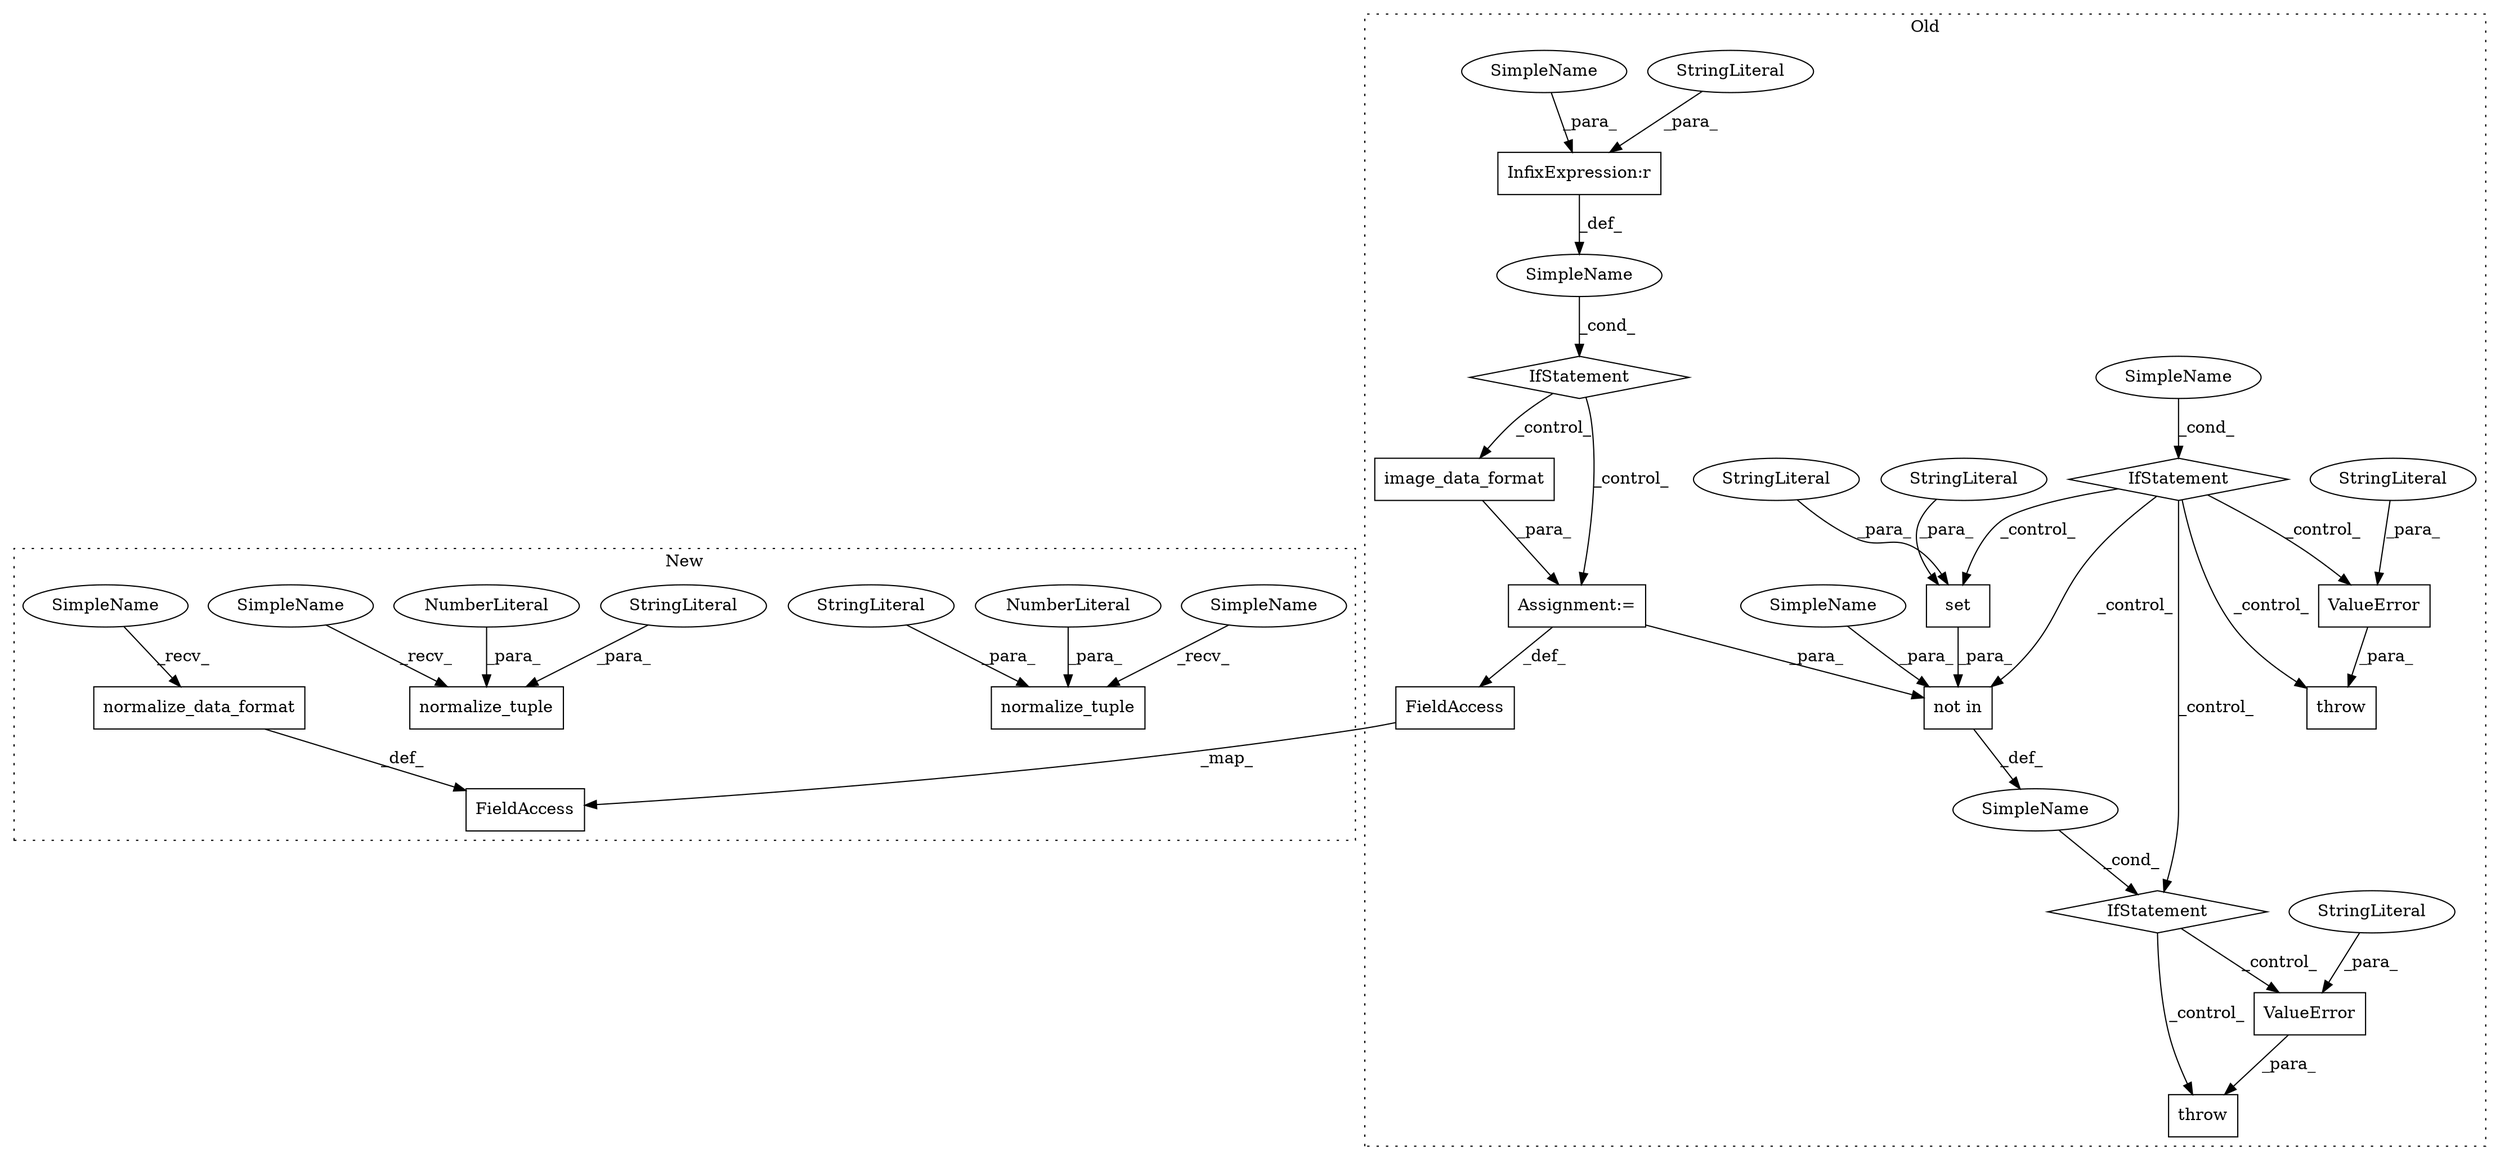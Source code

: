 digraph G {
subgraph cluster0 {
1 [label="throw" a="53" s="46564" l="6" shape="box"];
3 [label="IfStatement" a="25" s="46490,46554" l="8,2" shape="diamond"];
4 [label="ValueError" a="32" s="46570,46646" l="11,1" shape="box"];
6 [label="SimpleName" a="42" s="" l="" shape="ellipse"];
8 [label="set" a="32" s="46517,46553" l="4,1" shape="box"];
9 [label="StringLiteral" a="45" s="46521" l="15" shape="ellipse"];
10 [label="StringLiteral" a="45" s="46537" l="16" shape="ellipse"];
11 [label="not in" a="108" s="46498" l="56" shape="box"];
12 [label="StringLiteral" a="45" s="46581" l="65" shape="ellipse"];
15 [label="IfStatement" a="25" s="46148,46178" l="4,2" shape="diamond"];
16 [label="ValueError" a="32" s="46194,46249" l="11,1" shape="box"];
17 [label="image_data_format" a="32" s="45974" l="19" shape="box"];
18 [label="IfStatement" a="25" s="45916,45944" l="4,2" shape="diamond"];
21 [label="SimpleName" a="42" s="" l="" shape="ellipse"];
22 [label="SimpleName" a="42" s="" l="" shape="ellipse"];
23 [label="StringLiteral" a="45" s="46205" l="44" shape="ellipse"];
24 [label="InfixExpression:r" a="27" s="45931" l="4" shape="box"];
25 [label="StringLiteral" a="45" s="45935" l="9" shape="ellipse"];
26 [label="throw" a="53" s="46188" l="6" shape="box"];
27 [label="Assignment:=" a="7" s="45965" l="1" shape="box"];
28 [label="FieldAccess" a="22" s="46659" l="16" shape="box"];
33 [label="SimpleName" a="42" s="46498" l="11" shape="ellipse"];
34 [label="SimpleName" a="42" s="45920" l="11" shape="ellipse"];
label = "Old";
style="dotted";
}
subgraph cluster1 {
2 [label="normalize_tuple" a="32" s="34109,34162" l="16,1" shape="box"];
5 [label="NumberLiteral" a="34" s="34137" l="1" shape="ellipse"];
7 [label="StringLiteral" a="45" s="34139" l="23" shape="ellipse"];
13 [label="normalize_tuple" a="32" s="34022,34075" l="16,1" shape="box"];
14 [label="StringLiteral" a="45" s="34052" l="23" shape="ellipse"];
19 [label="normalize_data_format" a="32" s="33546,33579" l="22,1" shape="box"];
20 [label="NumberLiteral" a="34" s="34050" l="1" shape="ellipse"];
29 [label="FieldAccess" a="22" s="33518" l="16" shape="box"];
30 [label="SimpleName" a="42" s="33535" l="10" shape="ellipse"];
31 [label="SimpleName" a="42" s="34098" l="10" shape="ellipse"];
32 [label="SimpleName" a="42" s="34011" l="10" shape="ellipse"];
label = "New";
style="dotted";
}
3 -> 1 [label="_control_"];
3 -> 4 [label="_control_"];
4 -> 1 [label="_para_"];
5 -> 2 [label="_para_"];
6 -> 3 [label="_cond_"];
7 -> 2 [label="_para_"];
8 -> 11 [label="_para_"];
9 -> 8 [label="_para_"];
10 -> 8 [label="_para_"];
11 -> 6 [label="_def_"];
12 -> 4 [label="_para_"];
14 -> 13 [label="_para_"];
15 -> 8 [label="_control_"];
15 -> 3 [label="_control_"];
15 -> 11 [label="_control_"];
15 -> 26 [label="_control_"];
15 -> 16 [label="_control_"];
16 -> 26 [label="_para_"];
17 -> 27 [label="_para_"];
18 -> 27 [label="_control_"];
18 -> 17 [label="_control_"];
19 -> 29 [label="_def_"];
20 -> 13 [label="_para_"];
21 -> 18 [label="_cond_"];
22 -> 15 [label="_cond_"];
23 -> 16 [label="_para_"];
24 -> 21 [label="_def_"];
25 -> 24 [label="_para_"];
27 -> 28 [label="_def_"];
27 -> 11 [label="_para_"];
28 -> 29 [label="_map_"];
30 -> 19 [label="_recv_"];
31 -> 2 [label="_recv_"];
32 -> 13 [label="_recv_"];
33 -> 11 [label="_para_"];
34 -> 24 [label="_para_"];
}